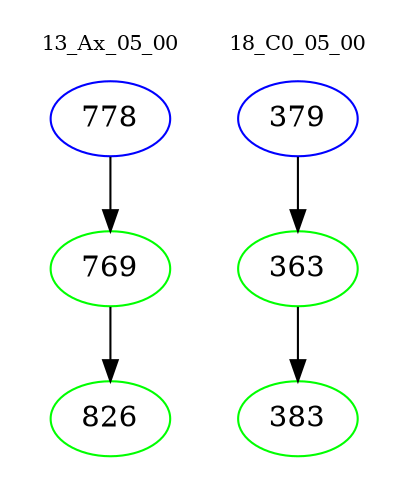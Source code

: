 digraph{
subgraph cluster_0 {
color = white
label = "13_Ax_05_00";
fontsize=10;
T0_778 [label="778", color="blue"]
T0_778 -> T0_769 [color="black"]
T0_769 [label="769", color="green"]
T0_769 -> T0_826 [color="black"]
T0_826 [label="826", color="green"]
}
subgraph cluster_1 {
color = white
label = "18_C0_05_00";
fontsize=10;
T1_379 [label="379", color="blue"]
T1_379 -> T1_363 [color="black"]
T1_363 [label="363", color="green"]
T1_363 -> T1_383 [color="black"]
T1_383 [label="383", color="green"]
}
}
